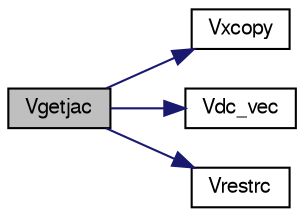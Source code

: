 digraph "Vgetjac"
{
  edge [fontname="FreeSans",fontsize="10",labelfontname="FreeSans",labelfontsize="10"];
  node [fontname="FreeSans",fontsize="10",shape=record];
  rankdir="LR";
  Node1 [label="Vgetjac",height=0.2,width=0.4,color="black", fillcolor="grey75", style="filled" fontcolor="black"];
  Node1 -> Node2 [color="midnightblue",fontsize="10",style="solid",fontname="FreeSans"];
  Node2 [label="Vxcopy",height=0.2,width=0.4,color="black", fillcolor="white", style="filled",URL="$group___p_m_g_c.html#ga164408694a926f8f9452144cd688e383",tooltip="A collection of useful low-level routines (timing, etc)."];
  Node1 -> Node3 [color="midnightblue",fontsize="10",style="solid",fontname="FreeSans"];
  Node3 [label="Vdc_vec",height=0.2,width=0.4,color="black", fillcolor="white", style="filled",URL="$group___p_m_g_c.html#ga6829f61b2e11572f3fd0b4abbf5dbd28",tooltip="Define the derivative of the nonlinearity (vector version)"];
  Node1 -> Node4 [color="midnightblue",fontsize="10",style="solid",fontname="FreeSans"];
  Node4 [label="Vrestrc",height=0.2,width=0.4,color="black", fillcolor="white", style="filled",URL="$group___p_m_g_c.html#gaede4c916a1698890f6fdbda54778d491",tooltip="Apply the restriction operator."];
}
